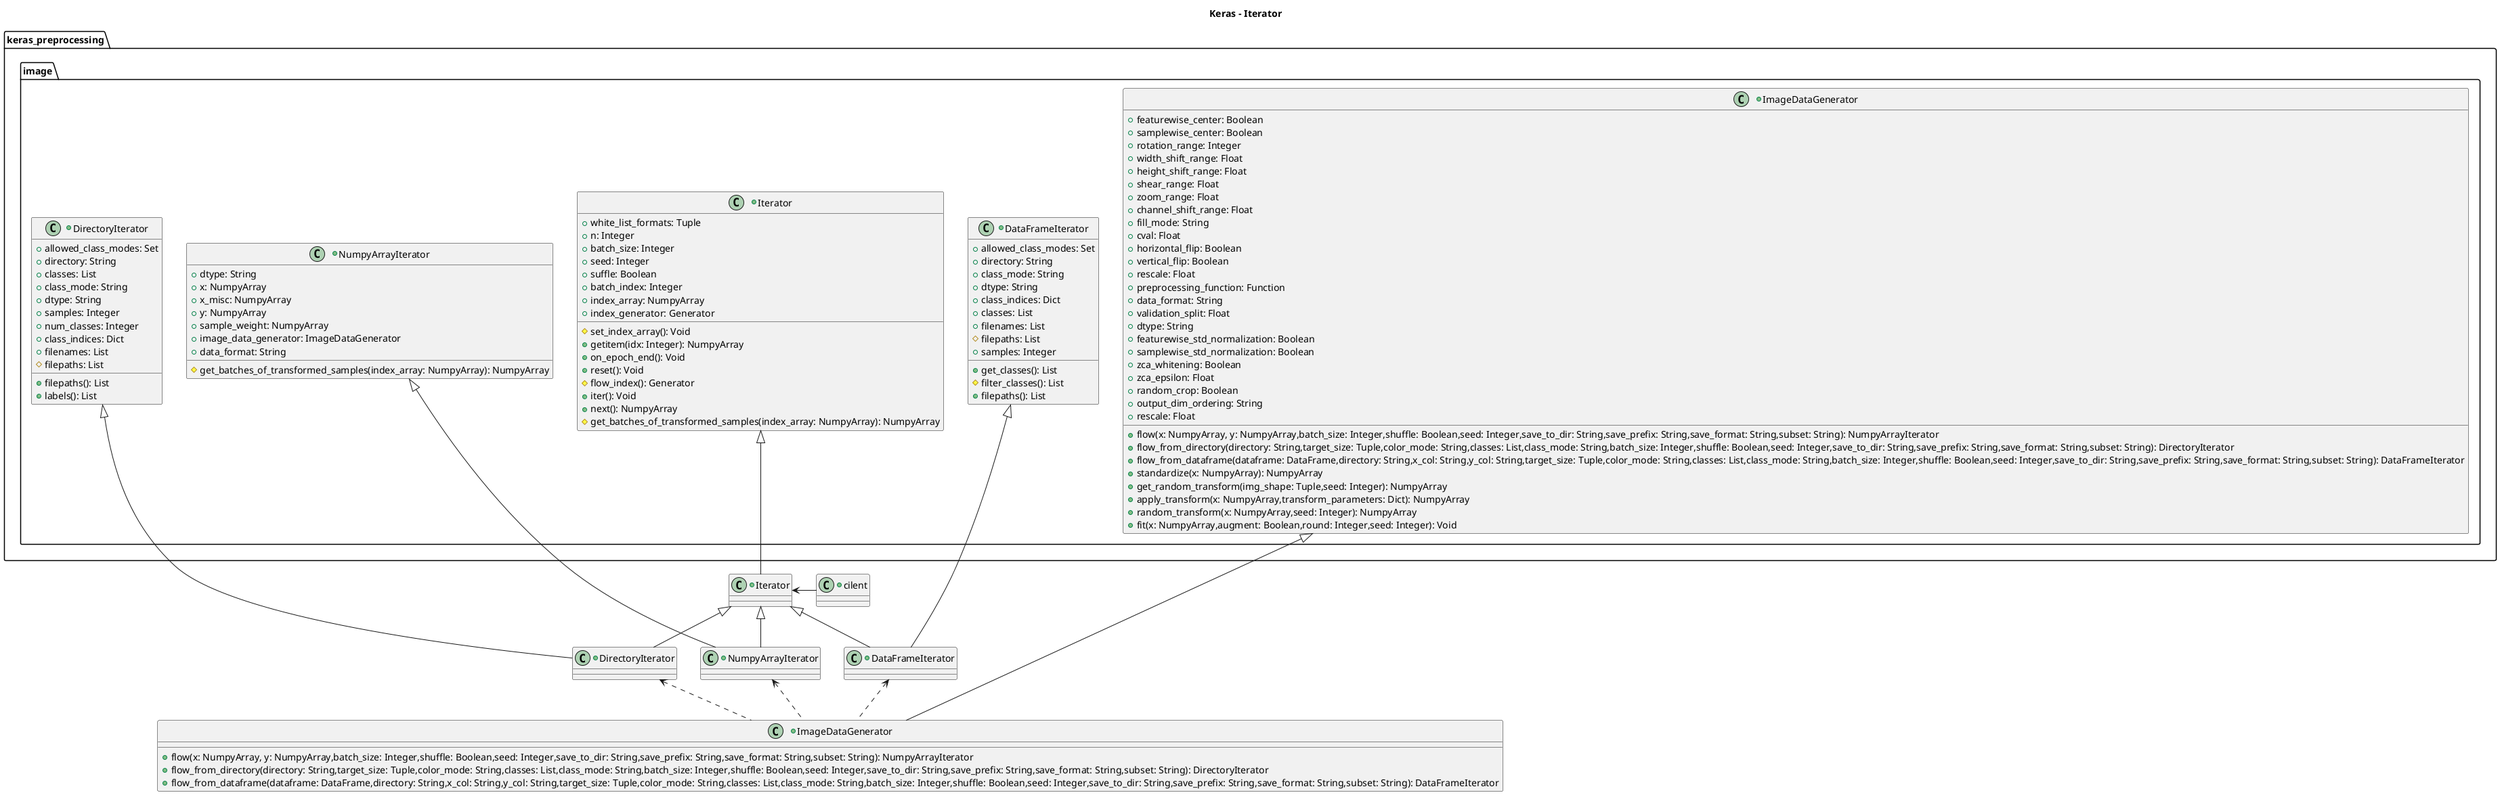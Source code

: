 @startuml

title Keras - Iterator


+class keras_preprocessing.image.Iterator {
    +white_list_formats: Tuple
    +n: Integer
    +batch_size: Integer
    +seed: Integer
    +suffle: Boolean
    +batch_index: Integer
    +index_array: NumpyArray
    +index_generator: Generator

    #set_index_array(): Void
    +getitem(idx: Integer): NumpyArray
    +on_epoch_end(): Void
    +reset(): Void
    #flow_index(): Generator
    +iter(): Void
    +next(): NumpyArray
    #get_batches_of_transformed_samples(index_array: NumpyArray): NumpyArray
    
}

+class keras_preprocessing.image.DataFrameIterator {
    +allowed_class_modes: Set
    +directory: String
    +class_mode: String
    +dtype: String
    +class_indices: Dict
    +classes: List
    +filenames: List
    #filepaths: List
    +samples: Integer

    +get_classes(): List
    #filter_classes(): List
    +filepaths(): List
}

+class keras_preprocessing.image.DirectoryIterator {
    +allowed_class_modes: Set
    +directory: String
    +classes: List
    +class_mode: String
    +dtype: String
    +samples: Integer
    +num_classes: Integer
    +class_indices: Dict
    +filenames: List
    #filepaths: List
    
    +filepaths(): List
    +labels(): List

}

+class keras_preprocessing.image.NumpyArrayIterator {
    +dtype: String
    +x: NumpyArray
    +x_misc: NumpyArray
    +y: NumpyArray
    +sample_weight: NumpyArray
    +image_data_generator: ImageDataGenerator
    +data_format: String
    
    #get_batches_of_transformed_samples(index_array: NumpyArray): NumpyArray
}

+class keras_preprocessing.image.ImageDataGenerator {
    +featurewise_center: Boolean
    +samplewise_center: Boolean
    +rotation_range: Integer
    +width_shift_range: Float
    +height_shift_range: Float
    +shear_range: Float
    +zoom_range: Float
    +channel_shift_range: Float
    +fill_mode: String
    +cval: Float
    +horizontal_flip: Boolean
    +vertical_flip: Boolean
    +rescale: Float
    +preprocessing_function: Function
    +data_format: String
    +validation_split: Float
    +dtype: String
    +featurewise_std_normalization: Boolean
    +samplewise_std_normalization: Boolean
    +zca_whitening: Boolean
    +zca_epsilon: Float
    +random_crop: Boolean
    +output_dim_ordering: String
    +rescale: Float

    +flow(x: NumpyArray, y: NumpyArray,batch_size: Integer,shuffle: Boolean,seed: Integer,save_to_dir: String,save_prefix: String,save_format: String,subset: String): NumpyArrayIterator
    +flow_from_directory(directory: String,target_size: Tuple,color_mode: String,classes: List,class_mode: String,batch_size: Integer,shuffle: Boolean,seed: Integer,save_to_dir: String,save_prefix: String,save_format: String,subset: String): DirectoryIterator
    +flow_from_dataframe(dataframe: DataFrame,directory: String,x_col: String,y_col: String,target_size: Tuple,color_mode: String,classes: List,class_mode: String,batch_size: Integer,shuffle: Boolean,seed: Integer,save_to_dir: String,save_prefix: String,save_format: String,subset: String): DataFrameIterator                 
    +standardize(x: NumpyArray): NumpyArray
    +get_random_transform(img_shape: Tuple,seed: Integer): NumpyArray
    +apply_transform(x: NumpyArray,transform_parameters: Dict): NumpyArray
    +random_transform(x: NumpyArray,seed: Integer): NumpyArray
    +fit(x: NumpyArray,augment: Boolean,round: Integer,seed: Integer): Void
}
+class Iterator extends keras_preprocessing.image.Iterator {

}

+class DirectoryIterator extends keras_preprocessing.image.DirectoryIterator, Iterator{
   
}

+class NumpyArrayIterator extends keras_preprocessing.image.NumpyArrayIterator,Iterator{
       
}
  

+class DataFrameIterator extends keras_preprocessing.image.DataFrameIterator,Iterator{
     
}

+class ImageDataGenerator extends keras_preprocessing.image.ImageDataGenerator{
    +flow(x: NumpyArray, y: NumpyArray,batch_size: Integer,shuffle: Boolean,seed: Integer,save_to_dir: String,save_prefix: String,save_format: String,subset: String): NumpyArrayIterator
    +flow_from_directory(directory: String,target_size: Tuple,color_mode: String,classes: List,class_mode: String,batch_size: Integer,shuffle: Boolean,seed: Integer,save_to_dir: String,save_prefix: String,save_format: String,subset: String): DirectoryIterator
    +flow_from_dataframe(dataframe: DataFrame,directory: String,x_col: String,y_col: String,target_size: Tuple,color_mode: String,classes: List,class_mode: String,batch_size: Integer,shuffle: Boolean,seed: Integer,save_to_dir: String,save_prefix: String,save_format: String,subset: String): DataFrameIterator
}

+class cilent{

}

ImageDataGenerator -up[dashed]-> DataFrameIterator
ImageDataGenerator -up[dashed]-> NumpyArrayIterator
ImageDataGenerator -up[dashed]-> DirectoryIterator

cilent -left-> Iterator
@enduml